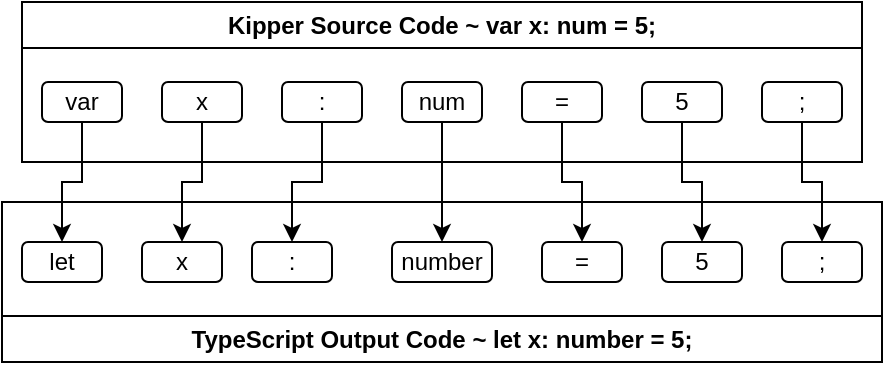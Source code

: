 <mxfile version="26.0.11">
  <diagram name="Page-1" id="8OXcH2Mqk-x3acK_hX3u">
    <mxGraphModel dx="637" dy="358" grid="1" gridSize="10" guides="1" tooltips="1" connect="1" arrows="1" fold="1" page="1" pageScale="1" pageWidth="850" pageHeight="1100" math="0" shadow="0">
      <root>
        <mxCell id="0" />
        <mxCell id="1" parent="0" />
        <mxCell id="AXx-NR_BlvtjbhDKYDqo-4" value="Kipper Source Code ~ var x: num = 5;" style="swimlane;whiteSpace=wrap;html=1;" vertex="1" parent="1">
          <mxGeometry x="200" y="80" width="420" height="80" as="geometry" />
        </mxCell>
        <mxCell id="AXx-NR_BlvtjbhDKYDqo-5" value="var" style="rounded=1;whiteSpace=wrap;html=1;" vertex="1" parent="AXx-NR_BlvtjbhDKYDqo-4">
          <mxGeometry x="10" y="40" width="40" height="20" as="geometry" />
        </mxCell>
        <mxCell id="AXx-NR_BlvtjbhDKYDqo-6" value="x" style="rounded=1;whiteSpace=wrap;html=1;" vertex="1" parent="AXx-NR_BlvtjbhDKYDqo-4">
          <mxGeometry x="70" y="40" width="40" height="20" as="geometry" />
        </mxCell>
        <mxCell id="AXx-NR_BlvtjbhDKYDqo-7" value=":" style="rounded=1;whiteSpace=wrap;html=1;" vertex="1" parent="AXx-NR_BlvtjbhDKYDqo-4">
          <mxGeometry x="130" y="40" width="40" height="20" as="geometry" />
        </mxCell>
        <mxCell id="AXx-NR_BlvtjbhDKYDqo-8" value="num" style="rounded=1;whiteSpace=wrap;html=1;" vertex="1" parent="AXx-NR_BlvtjbhDKYDqo-4">
          <mxGeometry x="190" y="40" width="40" height="20" as="geometry" />
        </mxCell>
        <mxCell id="AXx-NR_BlvtjbhDKYDqo-10" value="=" style="rounded=1;whiteSpace=wrap;html=1;" vertex="1" parent="AXx-NR_BlvtjbhDKYDqo-4">
          <mxGeometry x="250" y="40" width="40" height="20" as="geometry" />
        </mxCell>
        <mxCell id="AXx-NR_BlvtjbhDKYDqo-11" value="5" style="rounded=1;whiteSpace=wrap;html=1;" vertex="1" parent="AXx-NR_BlvtjbhDKYDqo-4">
          <mxGeometry x="310" y="40" width="40" height="20" as="geometry" />
        </mxCell>
        <mxCell id="AXx-NR_BlvtjbhDKYDqo-12" value=";" style="rounded=1;whiteSpace=wrap;html=1;" vertex="1" parent="AXx-NR_BlvtjbhDKYDqo-4">
          <mxGeometry x="370" y="40" width="40" height="20" as="geometry" />
        </mxCell>
        <mxCell id="AXx-NR_BlvtjbhDKYDqo-20" value="" style="swimlane;whiteSpace=wrap;html=1;swimlaneLine=1;rotation=-180;" vertex="1" parent="1">
          <mxGeometry x="190" y="180" width="440" height="80" as="geometry" />
        </mxCell>
        <mxCell id="AXx-NR_BlvtjbhDKYDqo-43" value="&lt;b&gt;TypeScript Output Code ~ let x: number = 5;&lt;/b&gt;" style="text;html=1;align=center;verticalAlign=middle;whiteSpace=wrap;rounded=0;" vertex="1" parent="AXx-NR_BlvtjbhDKYDqo-20">
          <mxGeometry x="85" y="59" width="270" height="19" as="geometry" />
        </mxCell>
        <mxCell id="AXx-NR_BlvtjbhDKYDqo-38" value="&lt;div&gt;let&lt;/div&gt;" style="rounded=1;whiteSpace=wrap;html=1;" vertex="1" parent="AXx-NR_BlvtjbhDKYDqo-20">
          <mxGeometry x="10" y="20" width="40" height="20" as="geometry" />
        </mxCell>
        <mxCell id="AXx-NR_BlvtjbhDKYDqo-39" value="x" style="rounded=1;whiteSpace=wrap;html=1;" vertex="1" parent="AXx-NR_BlvtjbhDKYDqo-20">
          <mxGeometry x="70" y="20" width="40" height="20" as="geometry" />
        </mxCell>
        <mxCell id="AXx-NR_BlvtjbhDKYDqo-40" value="=" style="rounded=1;whiteSpace=wrap;html=1;" vertex="1" parent="AXx-NR_BlvtjbhDKYDqo-20">
          <mxGeometry x="270" y="20" width="40" height="20" as="geometry" />
        </mxCell>
        <mxCell id="AXx-NR_BlvtjbhDKYDqo-41" value="5" style="rounded=1;whiteSpace=wrap;html=1;" vertex="1" parent="AXx-NR_BlvtjbhDKYDqo-20">
          <mxGeometry x="330" y="20" width="40" height="20" as="geometry" />
        </mxCell>
        <mxCell id="AXx-NR_BlvtjbhDKYDqo-42" value=";" style="rounded=1;whiteSpace=wrap;html=1;" vertex="1" parent="AXx-NR_BlvtjbhDKYDqo-20">
          <mxGeometry x="390" y="20" width="40" height="20" as="geometry" />
        </mxCell>
        <mxCell id="AXx-NR_BlvtjbhDKYDqo-49" value=":" style="rounded=1;whiteSpace=wrap;html=1;" vertex="1" parent="AXx-NR_BlvtjbhDKYDqo-20">
          <mxGeometry x="125" y="20" width="40" height="20" as="geometry" />
        </mxCell>
        <mxCell id="AXx-NR_BlvtjbhDKYDqo-50" value="number" style="rounded=1;whiteSpace=wrap;html=1;" vertex="1" parent="AXx-NR_BlvtjbhDKYDqo-20">
          <mxGeometry x="195" y="20" width="50" height="20" as="geometry" />
        </mxCell>
        <mxCell id="AXx-NR_BlvtjbhDKYDqo-52" style="edgeStyle=orthogonalEdgeStyle;rounded=0;orthogonalLoop=1;jettySize=auto;html=1;exitX=0.5;exitY=1;exitDx=0;exitDy=0;entryX=0.5;entryY=0;entryDx=0;entryDy=0;" edge="1" parent="1" source="AXx-NR_BlvtjbhDKYDqo-8" target="AXx-NR_BlvtjbhDKYDqo-50">
          <mxGeometry relative="1" as="geometry" />
        </mxCell>
        <mxCell id="AXx-NR_BlvtjbhDKYDqo-53" style="edgeStyle=orthogonalEdgeStyle;rounded=0;orthogonalLoop=1;jettySize=auto;html=1;exitX=0.5;exitY=1;exitDx=0;exitDy=0;entryX=0.5;entryY=0;entryDx=0;entryDy=0;" edge="1" parent="1" source="AXx-NR_BlvtjbhDKYDqo-5" target="AXx-NR_BlvtjbhDKYDqo-38">
          <mxGeometry relative="1" as="geometry" />
        </mxCell>
        <mxCell id="AXx-NR_BlvtjbhDKYDqo-54" style="edgeStyle=orthogonalEdgeStyle;rounded=0;orthogonalLoop=1;jettySize=auto;html=1;exitX=0.5;exitY=1;exitDx=0;exitDy=0;entryX=0.5;entryY=0;entryDx=0;entryDy=0;" edge="1" parent="1" source="AXx-NR_BlvtjbhDKYDqo-6" target="AXx-NR_BlvtjbhDKYDqo-39">
          <mxGeometry relative="1" as="geometry" />
        </mxCell>
        <mxCell id="AXx-NR_BlvtjbhDKYDqo-55" style="edgeStyle=orthogonalEdgeStyle;rounded=0;orthogonalLoop=1;jettySize=auto;html=1;exitX=0.5;exitY=1;exitDx=0;exitDy=0;entryX=0.5;entryY=0;entryDx=0;entryDy=0;" edge="1" parent="1" source="AXx-NR_BlvtjbhDKYDqo-7" target="AXx-NR_BlvtjbhDKYDqo-49">
          <mxGeometry relative="1" as="geometry" />
        </mxCell>
        <mxCell id="AXx-NR_BlvtjbhDKYDqo-56" style="edgeStyle=orthogonalEdgeStyle;rounded=0;orthogonalLoop=1;jettySize=auto;html=1;exitX=0.5;exitY=1;exitDx=0;exitDy=0;entryX=0.5;entryY=0;entryDx=0;entryDy=0;" edge="1" parent="1" source="AXx-NR_BlvtjbhDKYDqo-10" target="AXx-NR_BlvtjbhDKYDqo-40">
          <mxGeometry relative="1" as="geometry" />
        </mxCell>
        <mxCell id="AXx-NR_BlvtjbhDKYDqo-57" style="edgeStyle=orthogonalEdgeStyle;rounded=0;orthogonalLoop=1;jettySize=auto;html=1;entryX=0.5;entryY=0;entryDx=0;entryDy=0;" edge="1" parent="1" source="AXx-NR_BlvtjbhDKYDqo-11" target="AXx-NR_BlvtjbhDKYDqo-41">
          <mxGeometry relative="1" as="geometry" />
        </mxCell>
        <mxCell id="AXx-NR_BlvtjbhDKYDqo-58" style="edgeStyle=orthogonalEdgeStyle;rounded=0;orthogonalLoop=1;jettySize=auto;html=1;exitX=0.5;exitY=1;exitDx=0;exitDy=0;entryX=0.5;entryY=0;entryDx=0;entryDy=0;" edge="1" parent="1" source="AXx-NR_BlvtjbhDKYDqo-12" target="AXx-NR_BlvtjbhDKYDqo-42">
          <mxGeometry relative="1" as="geometry" />
        </mxCell>
      </root>
    </mxGraphModel>
  </diagram>
</mxfile>
